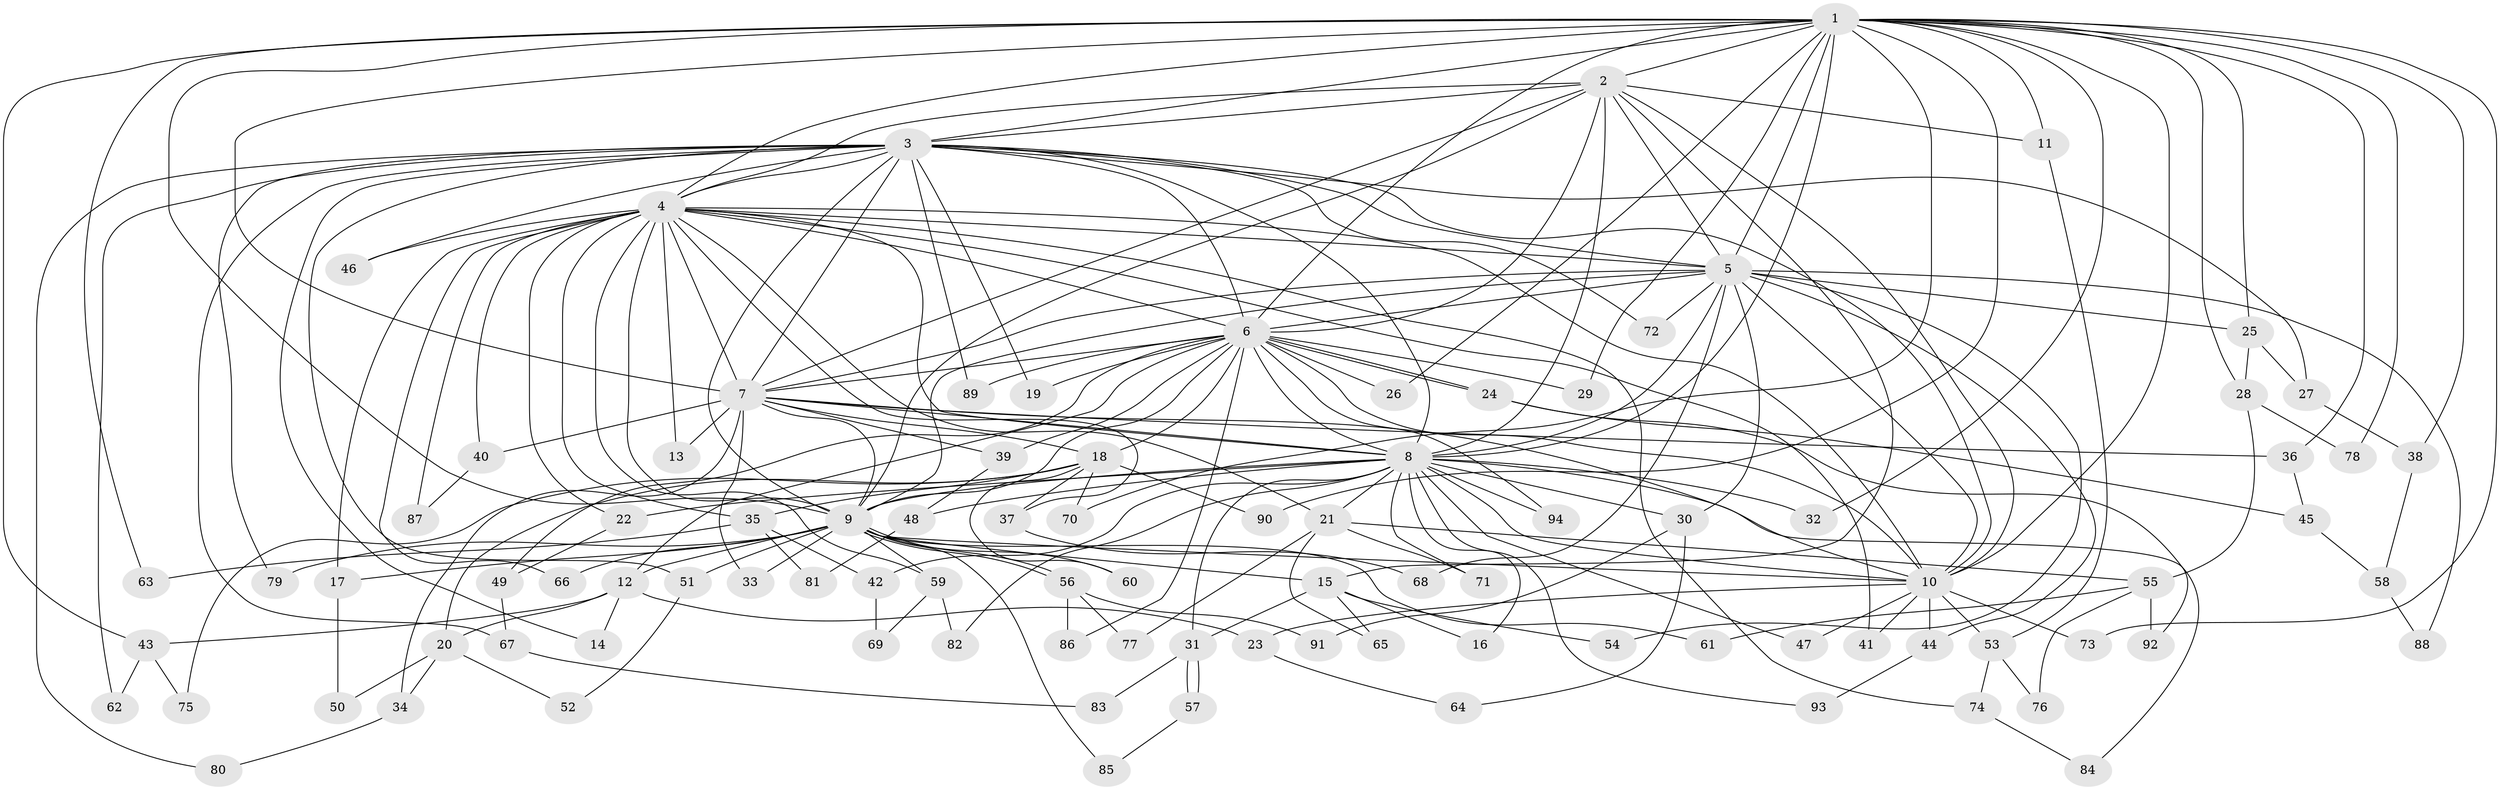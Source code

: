 // coarse degree distribution, {16: 0.02127659574468085, 10: 0.02127659574468085, 21: 0.02127659574468085, 20: 0.0425531914893617, 13: 0.0425531914893617, 17: 0.02127659574468085, 18: 0.02127659574468085, 3: 0.19148936170212766, 7: 0.02127659574468085, 2: 0.3829787234042553, 6: 0.02127659574468085, 12: 0.02127659574468085, 5: 0.0851063829787234, 4: 0.06382978723404255, 8: 0.02127659574468085}
// Generated by graph-tools (version 1.1) at 2025/17/03/04/25 18:17:28]
// undirected, 94 vertices, 213 edges
graph export_dot {
graph [start="1"]
  node [color=gray90,style=filled];
  1;
  2;
  3;
  4;
  5;
  6;
  7;
  8;
  9;
  10;
  11;
  12;
  13;
  14;
  15;
  16;
  17;
  18;
  19;
  20;
  21;
  22;
  23;
  24;
  25;
  26;
  27;
  28;
  29;
  30;
  31;
  32;
  33;
  34;
  35;
  36;
  37;
  38;
  39;
  40;
  41;
  42;
  43;
  44;
  45;
  46;
  47;
  48;
  49;
  50;
  51;
  52;
  53;
  54;
  55;
  56;
  57;
  58;
  59;
  60;
  61;
  62;
  63;
  64;
  65;
  66;
  67;
  68;
  69;
  70;
  71;
  72;
  73;
  74;
  75;
  76;
  77;
  78;
  79;
  80;
  81;
  82;
  83;
  84;
  85;
  86;
  87;
  88;
  89;
  90;
  91;
  92;
  93;
  94;
  1 -- 2;
  1 -- 3;
  1 -- 4;
  1 -- 5;
  1 -- 6;
  1 -- 7;
  1 -- 8;
  1 -- 9;
  1 -- 10;
  1 -- 11;
  1 -- 25;
  1 -- 26;
  1 -- 28;
  1 -- 29;
  1 -- 32;
  1 -- 36;
  1 -- 38;
  1 -- 43;
  1 -- 63;
  1 -- 70;
  1 -- 73;
  1 -- 78;
  1 -- 90;
  2 -- 3;
  2 -- 4;
  2 -- 5;
  2 -- 6;
  2 -- 7;
  2 -- 8;
  2 -- 9;
  2 -- 10;
  2 -- 11;
  2 -- 15;
  3 -- 4;
  3 -- 5;
  3 -- 6;
  3 -- 7;
  3 -- 8;
  3 -- 9;
  3 -- 10;
  3 -- 14;
  3 -- 19;
  3 -- 27;
  3 -- 46;
  3 -- 51;
  3 -- 62;
  3 -- 67;
  3 -- 72;
  3 -- 79;
  3 -- 80;
  3 -- 89;
  4 -- 5;
  4 -- 6;
  4 -- 7;
  4 -- 8;
  4 -- 9;
  4 -- 10;
  4 -- 13;
  4 -- 17;
  4 -- 21;
  4 -- 22;
  4 -- 35;
  4 -- 37;
  4 -- 40;
  4 -- 41;
  4 -- 46;
  4 -- 59;
  4 -- 66;
  4 -- 74;
  4 -- 87;
  5 -- 6;
  5 -- 7;
  5 -- 8;
  5 -- 9;
  5 -- 10;
  5 -- 25;
  5 -- 30;
  5 -- 44;
  5 -- 54;
  5 -- 68;
  5 -- 72;
  5 -- 88;
  6 -- 7;
  6 -- 8;
  6 -- 9;
  6 -- 10;
  6 -- 12;
  6 -- 18;
  6 -- 19;
  6 -- 24;
  6 -- 24;
  6 -- 26;
  6 -- 29;
  6 -- 39;
  6 -- 49;
  6 -- 86;
  6 -- 89;
  6 -- 94;
  7 -- 8;
  7 -- 9;
  7 -- 10;
  7 -- 13;
  7 -- 18;
  7 -- 33;
  7 -- 34;
  7 -- 36;
  7 -- 39;
  7 -- 40;
  8 -- 9;
  8 -- 10;
  8 -- 16;
  8 -- 21;
  8 -- 22;
  8 -- 30;
  8 -- 31;
  8 -- 32;
  8 -- 42;
  8 -- 47;
  8 -- 48;
  8 -- 71;
  8 -- 82;
  8 -- 84;
  8 -- 93;
  8 -- 94;
  9 -- 10;
  9 -- 12;
  9 -- 15;
  9 -- 17;
  9 -- 33;
  9 -- 51;
  9 -- 56;
  9 -- 56;
  9 -- 59;
  9 -- 60;
  9 -- 61;
  9 -- 66;
  9 -- 79;
  9 -- 85;
  10 -- 23;
  10 -- 41;
  10 -- 44;
  10 -- 47;
  10 -- 53;
  10 -- 73;
  11 -- 53;
  12 -- 14;
  12 -- 20;
  12 -- 23;
  12 -- 43;
  15 -- 16;
  15 -- 31;
  15 -- 54;
  15 -- 65;
  17 -- 50;
  18 -- 20;
  18 -- 35;
  18 -- 37;
  18 -- 60;
  18 -- 70;
  18 -- 75;
  18 -- 90;
  20 -- 34;
  20 -- 50;
  20 -- 52;
  21 -- 55;
  21 -- 65;
  21 -- 71;
  21 -- 77;
  22 -- 49;
  23 -- 64;
  24 -- 45;
  24 -- 92;
  25 -- 27;
  25 -- 28;
  27 -- 38;
  28 -- 55;
  28 -- 78;
  30 -- 64;
  30 -- 91;
  31 -- 57;
  31 -- 57;
  31 -- 83;
  34 -- 80;
  35 -- 42;
  35 -- 63;
  35 -- 81;
  36 -- 45;
  37 -- 68;
  38 -- 58;
  39 -- 48;
  40 -- 87;
  42 -- 69;
  43 -- 62;
  43 -- 75;
  44 -- 93;
  45 -- 58;
  48 -- 81;
  49 -- 67;
  51 -- 52;
  53 -- 74;
  53 -- 76;
  55 -- 61;
  55 -- 76;
  55 -- 92;
  56 -- 77;
  56 -- 86;
  56 -- 91;
  57 -- 85;
  58 -- 88;
  59 -- 69;
  59 -- 82;
  67 -- 83;
  74 -- 84;
}
